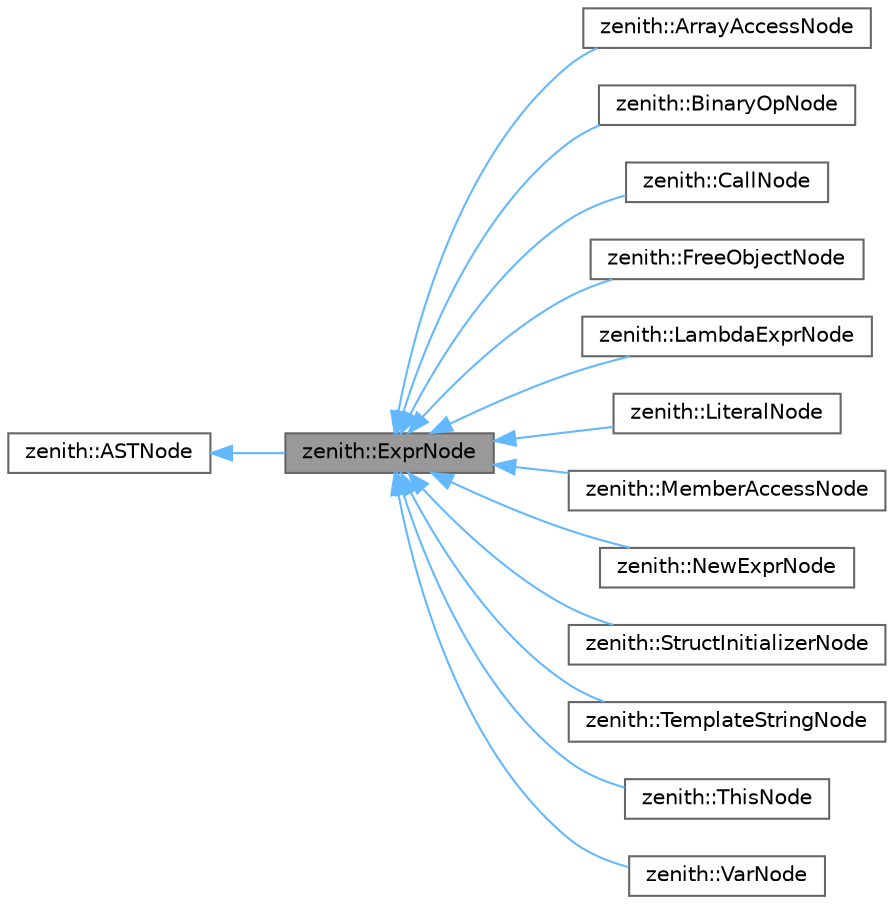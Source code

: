 digraph "zenith::ExprNode"
{
 // LATEX_PDF_SIZE
  bgcolor="transparent";
  edge [fontname=Helvetica,fontsize=10,labelfontname=Helvetica,labelfontsize=10];
  node [fontname=Helvetica,fontsize=10,shape=box,height=0.2,width=0.4];
  rankdir="LR";
  Node1 [id="Node000001",label="zenith::ExprNode",height=0.2,width=0.4,color="gray40", fillcolor="grey60", style="filled", fontcolor="black",tooltip=" "];
  Node2 -> Node1 [id="edge1_Node000001_Node000002",dir="back",color="steelblue1",style="solid",tooltip=" "];
  Node2 [id="Node000002",label="zenith::ASTNode",height=0.2,width=0.4,color="gray40", fillcolor="white", style="filled",URL="$structzenith_1_1_a_s_t_node.html",tooltip=" "];
  Node1 -> Node3 [id="edge2_Node000001_Node000003",dir="back",color="steelblue1",style="solid",tooltip=" "];
  Node3 [id="Node000003",label="zenith::ArrayAccessNode",height=0.2,width=0.4,color="gray40", fillcolor="white", style="filled",URL="$structzenith_1_1_array_access_node.html",tooltip=" "];
  Node1 -> Node4 [id="edge3_Node000001_Node000004",dir="back",color="steelblue1",style="solid",tooltip=" "];
  Node4 [id="Node000004",label="zenith::BinaryOpNode",height=0.2,width=0.4,color="gray40", fillcolor="white", style="filled",URL="$structzenith_1_1_binary_op_node.html",tooltip=" "];
  Node1 -> Node5 [id="edge4_Node000001_Node000005",dir="back",color="steelblue1",style="solid",tooltip=" "];
  Node5 [id="Node000005",label="zenith::CallNode",height=0.2,width=0.4,color="gray40", fillcolor="white", style="filled",URL="$structzenith_1_1_call_node.html",tooltip=" "];
  Node1 -> Node6 [id="edge5_Node000001_Node000006",dir="back",color="steelblue1",style="solid",tooltip=" "];
  Node6 [id="Node000006",label="zenith::FreeObjectNode",height=0.2,width=0.4,color="gray40", fillcolor="white", style="filled",URL="$structzenith_1_1_free_object_node.html",tooltip=" "];
  Node1 -> Node7 [id="edge6_Node000001_Node000007",dir="back",color="steelblue1",style="solid",tooltip=" "];
  Node7 [id="Node000007",label="zenith::LambdaExprNode",height=0.2,width=0.4,color="gray40", fillcolor="white", style="filled",URL="$structzenith_1_1_lambda_expr_node.html",tooltip=" "];
  Node1 -> Node8 [id="edge7_Node000001_Node000008",dir="back",color="steelblue1",style="solid",tooltip=" "];
  Node8 [id="Node000008",label="zenith::LiteralNode",height=0.2,width=0.4,color="gray40", fillcolor="white", style="filled",URL="$structzenith_1_1_literal_node.html",tooltip=" "];
  Node1 -> Node9 [id="edge8_Node000001_Node000009",dir="back",color="steelblue1",style="solid",tooltip=" "];
  Node9 [id="Node000009",label="zenith::MemberAccessNode",height=0.2,width=0.4,color="gray40", fillcolor="white", style="filled",URL="$structzenith_1_1_member_access_node.html",tooltip=" "];
  Node1 -> Node10 [id="edge9_Node000001_Node000010",dir="back",color="steelblue1",style="solid",tooltip=" "];
  Node10 [id="Node000010",label="zenith::NewExprNode",height=0.2,width=0.4,color="gray40", fillcolor="white", style="filled",URL="$structzenith_1_1_new_expr_node.html",tooltip=" "];
  Node1 -> Node11 [id="edge10_Node000001_Node000011",dir="back",color="steelblue1",style="solid",tooltip=" "];
  Node11 [id="Node000011",label="zenith::StructInitializerNode",height=0.2,width=0.4,color="gray40", fillcolor="white", style="filled",URL="$structzenith_1_1_struct_initializer_node.html",tooltip=" "];
  Node1 -> Node12 [id="edge11_Node000001_Node000012",dir="back",color="steelblue1",style="solid",tooltip=" "];
  Node12 [id="Node000012",label="zenith::TemplateStringNode",height=0.2,width=0.4,color="gray40", fillcolor="white", style="filled",URL="$structzenith_1_1_template_string_node.html",tooltip=" "];
  Node1 -> Node13 [id="edge12_Node000001_Node000013",dir="back",color="steelblue1",style="solid",tooltip=" "];
  Node13 [id="Node000013",label="zenith::ThisNode",height=0.2,width=0.4,color="gray40", fillcolor="white", style="filled",URL="$structzenith_1_1_this_node.html",tooltip=" "];
  Node1 -> Node14 [id="edge13_Node000001_Node000014",dir="back",color="steelblue1",style="solid",tooltip=" "];
  Node14 [id="Node000014",label="zenith::VarNode",height=0.2,width=0.4,color="gray40", fillcolor="white", style="filled",URL="$structzenith_1_1_var_node.html",tooltip=" "];
}
